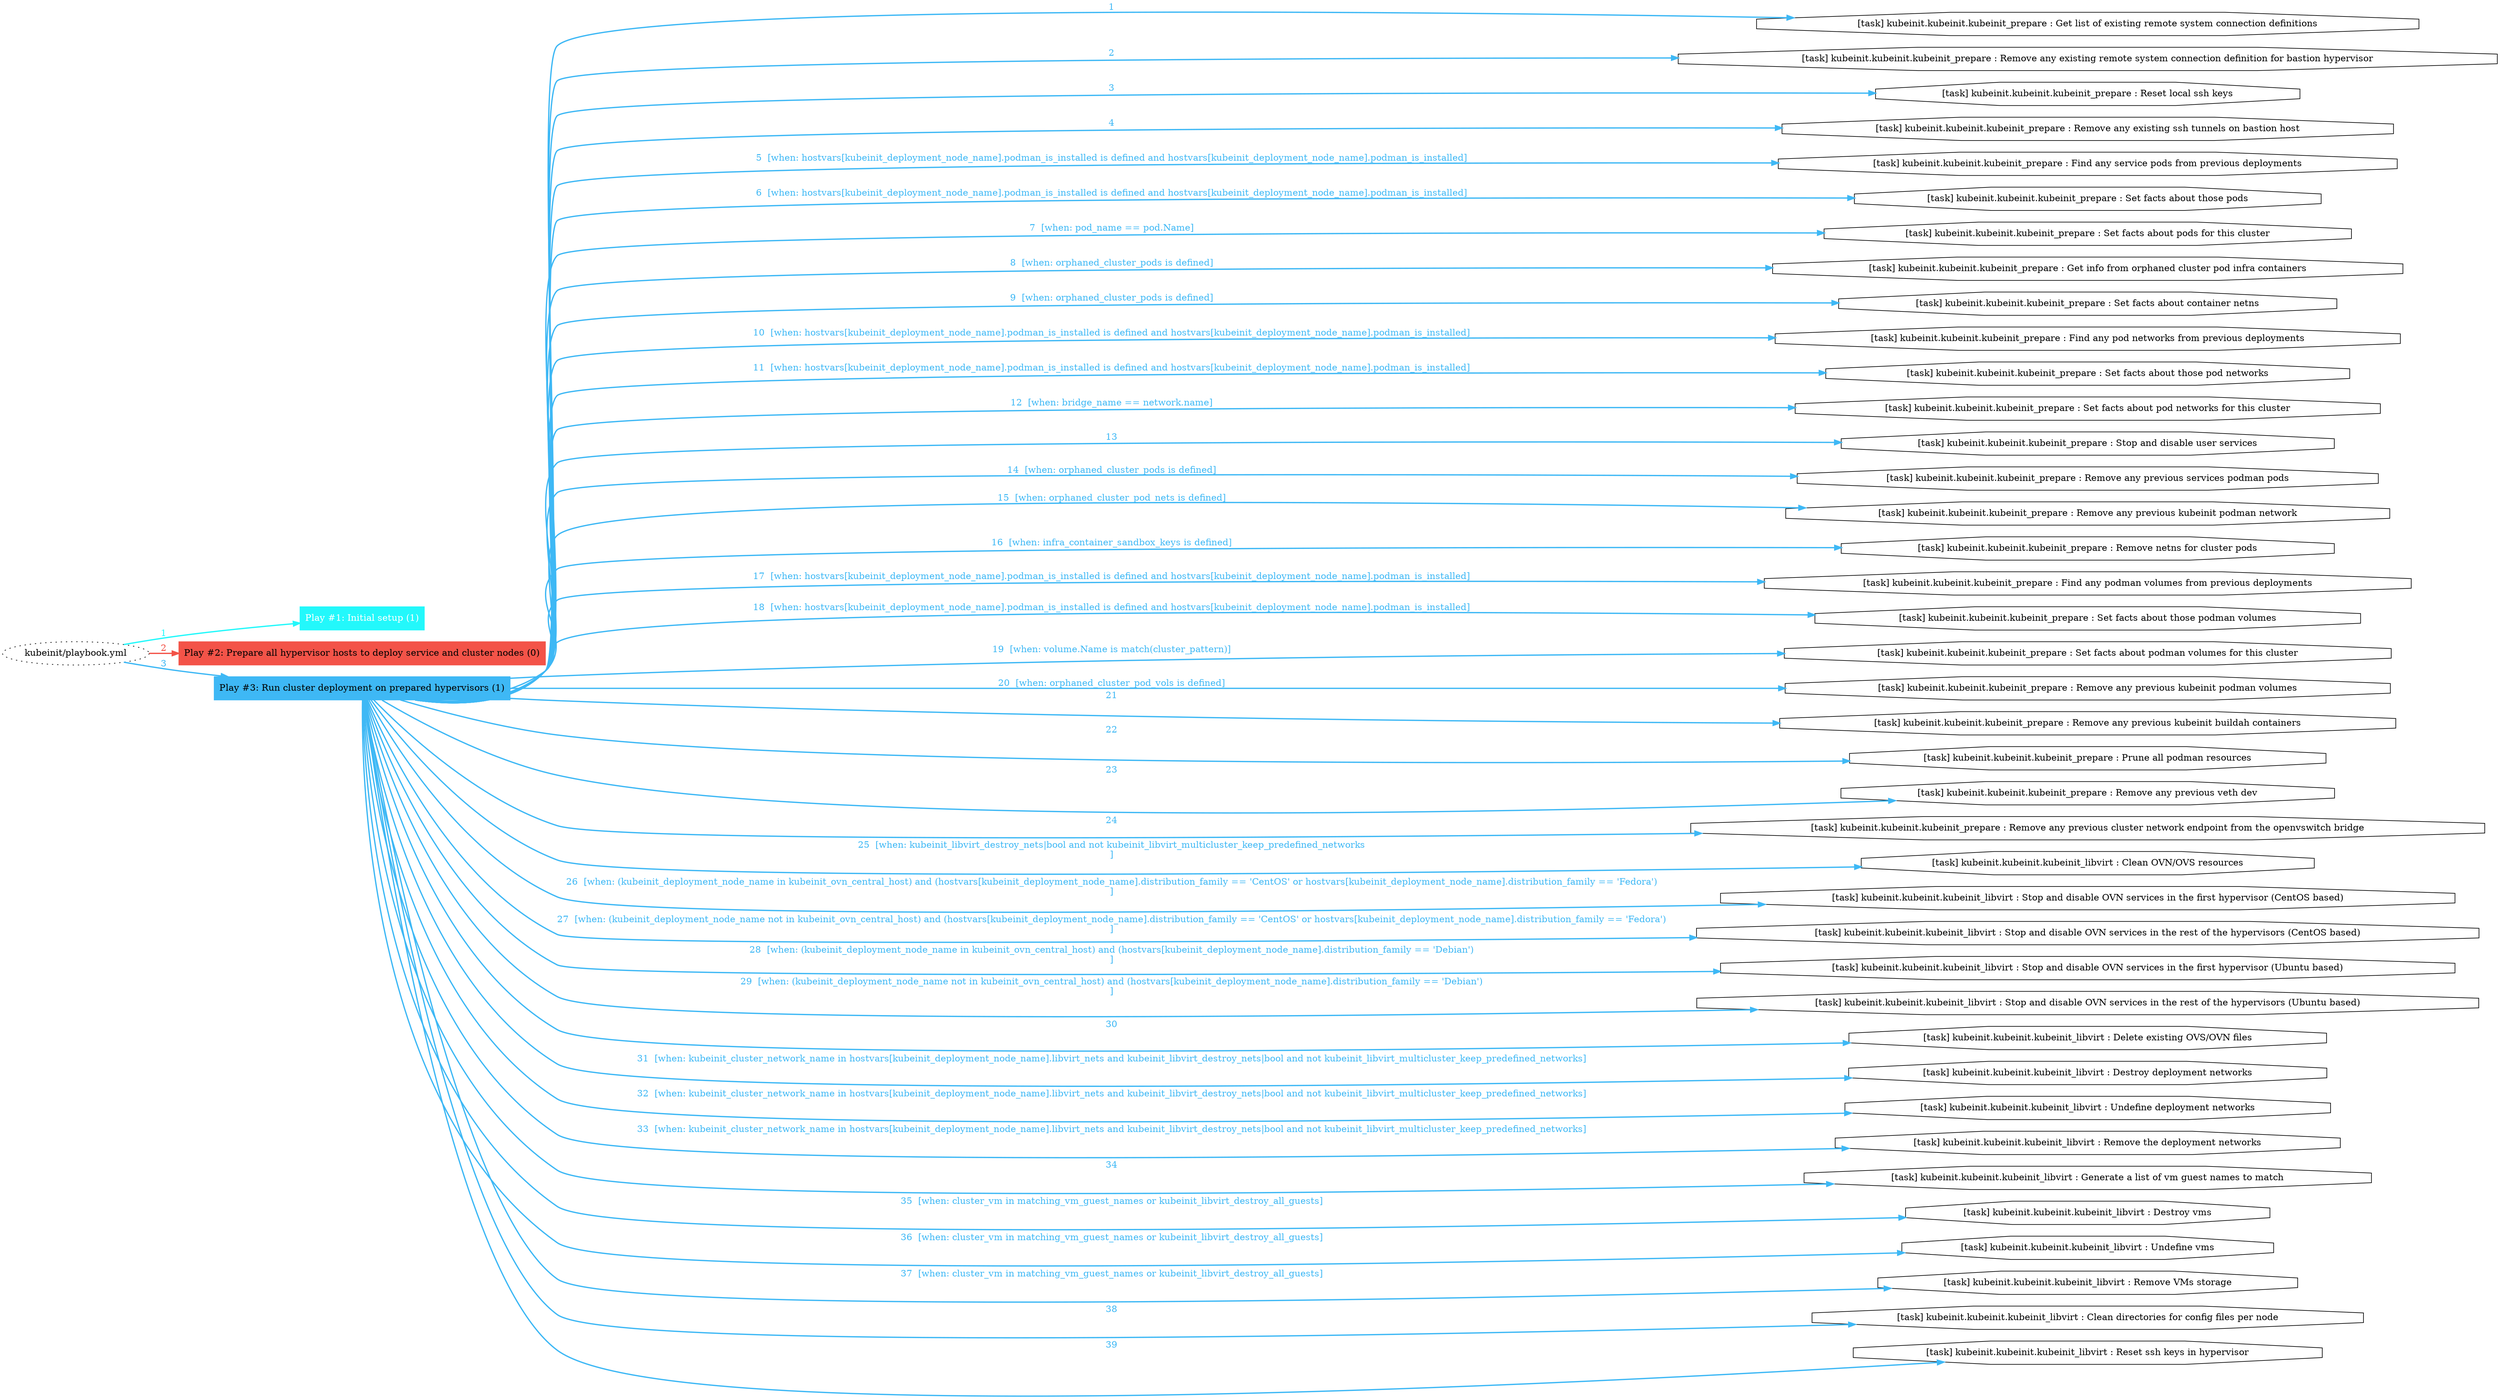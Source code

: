 digraph "kubeinit/playbook.yml "{
	graph [concentrate=true ordering=in rankdir=LR ratio=fill]
	edge [esep=5 sep=10]
	"kubeinit/playbook.yml" [id=root_node style=dotted]
	subgraph "Play #1: Initial setup (1) "{
		"Play #1: Initial setup (1)" [color="#23f8fb" fontcolor="#ffffff" id="play_fc1c3dce-6278-400c-957f-25acfd0d2c85" shape=box style=filled tooltip=localhost]
		"kubeinit/playbook.yml" -> "Play #1: Initial setup (1)" [label=1 color="#23f8fb" fontcolor="#23f8fb" id="edge_31644420-639a-47e3-bbea-9042d3e0bbd7" style=bold]
	}
	subgraph "Play #2: Prepare all hypervisor hosts to deploy service and cluster nodes (0) "{
		"Play #2: Prepare all hypervisor hosts to deploy service and cluster nodes (0)" [color="#f35348" fontcolor="#000000" id="play_efe7c68f-9008-4157-96a8-ac6d01031883" shape=box style=filled tooltip=""]
		"kubeinit/playbook.yml" -> "Play #2: Prepare all hypervisor hosts to deploy service and cluster nodes (0)" [label=2 color="#f35348" fontcolor="#f35348" id="edge_bcb0a114-2d12-4f5f-aefc-24aff3ac981c" style=bold]
	}
	subgraph "Play #3: Run cluster deployment on prepared hypervisors (1) "{
		"Play #3: Run cluster deployment on prepared hypervisors (1)" [color="#3eb8f5" fontcolor="#000000" id="play_90e85f07-b4a3-4d90-ae04-25339633d036" shape=box style=filled tooltip=localhost]
		"kubeinit/playbook.yml" -> "Play #3: Run cluster deployment on prepared hypervisors (1)" [label=3 color="#3eb8f5" fontcolor="#3eb8f5" id="edge_18b6a3e0-e3e1-4c8b-ba31-673018597b42" style=bold]
		"task_4964eab8-c246-40ec-9e94-c17348576eba" [label="[task] kubeinit.kubeinit.kubeinit_prepare : Get list of existing remote system connection definitions" id="task_4964eab8-c246-40ec-9e94-c17348576eba" shape=octagon tooltip="[task] kubeinit.kubeinit.kubeinit_prepare : Get list of existing remote system connection definitions"]
		"Play #3: Run cluster deployment on prepared hypervisors (1)" -> "task_4964eab8-c246-40ec-9e94-c17348576eba" [label=1 color="#3eb8f5" fontcolor="#3eb8f5" id="edge_c22e743b-f85e-4411-9648-3c1228245c09" style=bold]
		"task_682710ad-8ad2-432d-9ab4-0790bd1883c6" [label="[task] kubeinit.kubeinit.kubeinit_prepare : Remove any existing remote system connection definition for bastion hypervisor" id="task_682710ad-8ad2-432d-9ab4-0790bd1883c6" shape=octagon tooltip="[task] kubeinit.kubeinit.kubeinit_prepare : Remove any existing remote system connection definition for bastion hypervisor"]
		"Play #3: Run cluster deployment on prepared hypervisors (1)" -> "task_682710ad-8ad2-432d-9ab4-0790bd1883c6" [label=2 color="#3eb8f5" fontcolor="#3eb8f5" id="edge_aca5ad40-477f-4973-87e5-27b2fb2a76ef" style=bold]
		"task_a8499ff1-a1e6-4174-a82f-a901ff915a69" [label="[task] kubeinit.kubeinit.kubeinit_prepare : Reset local ssh keys" id="task_a8499ff1-a1e6-4174-a82f-a901ff915a69" shape=octagon tooltip="[task] kubeinit.kubeinit.kubeinit_prepare : Reset local ssh keys"]
		"Play #3: Run cluster deployment on prepared hypervisors (1)" -> "task_a8499ff1-a1e6-4174-a82f-a901ff915a69" [label=3 color="#3eb8f5" fontcolor="#3eb8f5" id="edge_a93e6e09-a1b0-4f73-8aa6-09a84a1473d6" style=bold]
		"task_35b80f1c-1ba3-4019-ae84-92c0121bedb5" [label="[task] kubeinit.kubeinit.kubeinit_prepare : Remove any existing ssh tunnels on bastion host" id="task_35b80f1c-1ba3-4019-ae84-92c0121bedb5" shape=octagon tooltip="[task] kubeinit.kubeinit.kubeinit_prepare : Remove any existing ssh tunnels on bastion host"]
		"Play #3: Run cluster deployment on prepared hypervisors (1)" -> "task_35b80f1c-1ba3-4019-ae84-92c0121bedb5" [label=4 color="#3eb8f5" fontcolor="#3eb8f5" id="edge_855c0323-74f0-4dfc-b0a2-eef8c9f23155" style=bold]
		"task_552363e2-81ee-4530-a15a-5944c0e784f3" [label="[task] kubeinit.kubeinit.kubeinit_prepare : Find any service pods from previous deployments" id="task_552363e2-81ee-4530-a15a-5944c0e784f3" shape=octagon tooltip="[task] kubeinit.kubeinit.kubeinit_prepare : Find any service pods from previous deployments"]
		"Play #3: Run cluster deployment on prepared hypervisors (1)" -> "task_552363e2-81ee-4530-a15a-5944c0e784f3" [label="5  [when: hostvars[kubeinit_deployment_node_name].podman_is_installed is defined and hostvars[kubeinit_deployment_node_name].podman_is_installed]" color="#3eb8f5" fontcolor="#3eb8f5" id="edge_ae707766-f80a-4577-9645-d5b9c3ec1c38" style=bold]
		"task_09c2552c-ff94-4e6c-aedb-7d56a65ed0ad" [label="[task] kubeinit.kubeinit.kubeinit_prepare : Set facts about those pods" id="task_09c2552c-ff94-4e6c-aedb-7d56a65ed0ad" shape=octagon tooltip="[task] kubeinit.kubeinit.kubeinit_prepare : Set facts about those pods"]
		"Play #3: Run cluster deployment on prepared hypervisors (1)" -> "task_09c2552c-ff94-4e6c-aedb-7d56a65ed0ad" [label="6  [when: hostvars[kubeinit_deployment_node_name].podman_is_installed is defined and hostvars[kubeinit_deployment_node_name].podman_is_installed]" color="#3eb8f5" fontcolor="#3eb8f5" id="edge_9237872b-8589-4dd8-a229-0607bcec31bd" style=bold]
		"task_4b2def5d-9e79-4ce9-aaad-26bf0105083a" [label="[task] kubeinit.kubeinit.kubeinit_prepare : Set facts about pods for this cluster" id="task_4b2def5d-9e79-4ce9-aaad-26bf0105083a" shape=octagon tooltip="[task] kubeinit.kubeinit.kubeinit_prepare : Set facts about pods for this cluster"]
		"Play #3: Run cluster deployment on prepared hypervisors (1)" -> "task_4b2def5d-9e79-4ce9-aaad-26bf0105083a" [label="7  [when: pod_name == pod.Name]" color="#3eb8f5" fontcolor="#3eb8f5" id="edge_1d2a335f-24a4-4170-801d-dfd1126c7d18" style=bold]
		"task_af0cf351-af5a-4e29-826b-92f8d65f6db3" [label="[task] kubeinit.kubeinit.kubeinit_prepare : Get info from orphaned cluster pod infra containers" id="task_af0cf351-af5a-4e29-826b-92f8d65f6db3" shape=octagon tooltip="[task] kubeinit.kubeinit.kubeinit_prepare : Get info from orphaned cluster pod infra containers"]
		"Play #3: Run cluster deployment on prepared hypervisors (1)" -> "task_af0cf351-af5a-4e29-826b-92f8d65f6db3" [label="8  [when: orphaned_cluster_pods is defined]" color="#3eb8f5" fontcolor="#3eb8f5" id="edge_e1640234-6dc4-42c4-a20e-0b371d198a3a" style=bold]
		"task_7ba7d9e6-a0a4-43a4-97f5-22c4e4ccd5cd" [label="[task] kubeinit.kubeinit.kubeinit_prepare : Set facts about container netns" id="task_7ba7d9e6-a0a4-43a4-97f5-22c4e4ccd5cd" shape=octagon tooltip="[task] kubeinit.kubeinit.kubeinit_prepare : Set facts about container netns"]
		"Play #3: Run cluster deployment on prepared hypervisors (1)" -> "task_7ba7d9e6-a0a4-43a4-97f5-22c4e4ccd5cd" [label="9  [when: orphaned_cluster_pods is defined]" color="#3eb8f5" fontcolor="#3eb8f5" id="edge_da3372db-83a7-43a5-b010-2e95ccf20835" style=bold]
		"task_6c2d65aa-acf0-49c0-b4a0-3cd2721de3e6" [label="[task] kubeinit.kubeinit.kubeinit_prepare : Find any pod networks from previous deployments" id="task_6c2d65aa-acf0-49c0-b4a0-3cd2721de3e6" shape=octagon tooltip="[task] kubeinit.kubeinit.kubeinit_prepare : Find any pod networks from previous deployments"]
		"Play #3: Run cluster deployment on prepared hypervisors (1)" -> "task_6c2d65aa-acf0-49c0-b4a0-3cd2721de3e6" [label="10  [when: hostvars[kubeinit_deployment_node_name].podman_is_installed is defined and hostvars[kubeinit_deployment_node_name].podman_is_installed]" color="#3eb8f5" fontcolor="#3eb8f5" id="edge_80cb487e-81a1-414a-8b21-782569457f0e" style=bold]
		"task_dda43e76-656b-4fb6-b7da-a35fd4ea6ba0" [label="[task] kubeinit.kubeinit.kubeinit_prepare : Set facts about those pod networks" id="task_dda43e76-656b-4fb6-b7da-a35fd4ea6ba0" shape=octagon tooltip="[task] kubeinit.kubeinit.kubeinit_prepare : Set facts about those pod networks"]
		"Play #3: Run cluster deployment on prepared hypervisors (1)" -> "task_dda43e76-656b-4fb6-b7da-a35fd4ea6ba0" [label="11  [when: hostvars[kubeinit_deployment_node_name].podman_is_installed is defined and hostvars[kubeinit_deployment_node_name].podman_is_installed]" color="#3eb8f5" fontcolor="#3eb8f5" id="edge_e56af706-4342-4d78-a5dc-0333c5b36ed6" style=bold]
		"task_b6b1c291-d505-47fb-b090-2796b5860cef" [label="[task] kubeinit.kubeinit.kubeinit_prepare : Set facts about pod networks for this cluster" id="task_b6b1c291-d505-47fb-b090-2796b5860cef" shape=octagon tooltip="[task] kubeinit.kubeinit.kubeinit_prepare : Set facts about pod networks for this cluster"]
		"Play #3: Run cluster deployment on prepared hypervisors (1)" -> "task_b6b1c291-d505-47fb-b090-2796b5860cef" [label="12  [when: bridge_name == network.name]" color="#3eb8f5" fontcolor="#3eb8f5" id="edge_825dac3c-b886-479f-ba1e-9736b016bfe4" style=bold]
		"task_007e16c8-7d9b-45dd-8e10-00d755cf4f4b" [label="[task] kubeinit.kubeinit.kubeinit_prepare : Stop and disable user services" id="task_007e16c8-7d9b-45dd-8e10-00d755cf4f4b" shape=octagon tooltip="[task] kubeinit.kubeinit.kubeinit_prepare : Stop and disable user services"]
		"Play #3: Run cluster deployment on prepared hypervisors (1)" -> "task_007e16c8-7d9b-45dd-8e10-00d755cf4f4b" [label=13 color="#3eb8f5" fontcolor="#3eb8f5" id="edge_cc7d27df-ec15-4183-9ed3-a572954dbbec" style=bold]
		"task_5735f4e9-12e1-4a97-a142-87f57502f720" [label="[task] kubeinit.kubeinit.kubeinit_prepare : Remove any previous services podman pods" id="task_5735f4e9-12e1-4a97-a142-87f57502f720" shape=octagon tooltip="[task] kubeinit.kubeinit.kubeinit_prepare : Remove any previous services podman pods"]
		"Play #3: Run cluster deployment on prepared hypervisors (1)" -> "task_5735f4e9-12e1-4a97-a142-87f57502f720" [label="14  [when: orphaned_cluster_pods is defined]" color="#3eb8f5" fontcolor="#3eb8f5" id="edge_2927974d-dfcc-4937-a127-f0c754765eef" style=bold]
		"task_3eb16eec-f763-4e3f-812f-c8da35ab89f3" [label="[task] kubeinit.kubeinit.kubeinit_prepare : Remove any previous kubeinit podman network" id="task_3eb16eec-f763-4e3f-812f-c8da35ab89f3" shape=octagon tooltip="[task] kubeinit.kubeinit.kubeinit_prepare : Remove any previous kubeinit podman network"]
		"Play #3: Run cluster deployment on prepared hypervisors (1)" -> "task_3eb16eec-f763-4e3f-812f-c8da35ab89f3" [label="15  [when: orphaned_cluster_pod_nets is defined]" color="#3eb8f5" fontcolor="#3eb8f5" id="edge_b7b9e098-78c5-4e71-929f-d44b2233eb28" style=bold]
		"task_60d14919-e021-4845-ba33-641ca970c8de" [label="[task] kubeinit.kubeinit.kubeinit_prepare : Remove netns for cluster pods" id="task_60d14919-e021-4845-ba33-641ca970c8de" shape=octagon tooltip="[task] kubeinit.kubeinit.kubeinit_prepare : Remove netns for cluster pods"]
		"Play #3: Run cluster deployment on prepared hypervisors (1)" -> "task_60d14919-e021-4845-ba33-641ca970c8de" [label="16  [when: infra_container_sandbox_keys is defined]" color="#3eb8f5" fontcolor="#3eb8f5" id="edge_b7459a4c-0a4d-426f-8469-11f5974b5cf0" style=bold]
		"task_6ebb5a39-d04b-4b93-8ec5-68d45f23dd5b" [label="[task] kubeinit.kubeinit.kubeinit_prepare : Find any podman volumes from previous deployments" id="task_6ebb5a39-d04b-4b93-8ec5-68d45f23dd5b" shape=octagon tooltip="[task] kubeinit.kubeinit.kubeinit_prepare : Find any podman volumes from previous deployments"]
		"Play #3: Run cluster deployment on prepared hypervisors (1)" -> "task_6ebb5a39-d04b-4b93-8ec5-68d45f23dd5b" [label="17  [when: hostvars[kubeinit_deployment_node_name].podman_is_installed is defined and hostvars[kubeinit_deployment_node_name].podman_is_installed]" color="#3eb8f5" fontcolor="#3eb8f5" id="edge_37afd959-e444-413b-bcbd-2aedd44cca52" style=bold]
		"task_e9839d93-1866-4471-980b-2a5145526850" [label="[task] kubeinit.kubeinit.kubeinit_prepare : Set facts about those podman volumes" id="task_e9839d93-1866-4471-980b-2a5145526850" shape=octagon tooltip="[task] kubeinit.kubeinit.kubeinit_prepare : Set facts about those podman volumes"]
		"Play #3: Run cluster deployment on prepared hypervisors (1)" -> "task_e9839d93-1866-4471-980b-2a5145526850" [label="18  [when: hostvars[kubeinit_deployment_node_name].podman_is_installed is defined and hostvars[kubeinit_deployment_node_name].podman_is_installed]" color="#3eb8f5" fontcolor="#3eb8f5" id="edge_8d718da8-9e18-45c5-a4ac-3640f2ed35de" style=bold]
		"task_d61c5b6a-27ab-4f89-b34c-cb0cb05a3126" [label="[task] kubeinit.kubeinit.kubeinit_prepare : Set facts about podman volumes for this cluster" id="task_d61c5b6a-27ab-4f89-b34c-cb0cb05a3126" shape=octagon tooltip="[task] kubeinit.kubeinit.kubeinit_prepare : Set facts about podman volumes for this cluster"]
		"Play #3: Run cluster deployment on prepared hypervisors (1)" -> "task_d61c5b6a-27ab-4f89-b34c-cb0cb05a3126" [label="19  [when: volume.Name is match(cluster_pattern)]" color="#3eb8f5" fontcolor="#3eb8f5" id="edge_e5a76a06-557d-42f9-8b63-ab052f87a156" style=bold]
		"task_c944d386-b447-4933-833d-eaab6660d16d" [label="[task] kubeinit.kubeinit.kubeinit_prepare : Remove any previous kubeinit podman volumes" id="task_c944d386-b447-4933-833d-eaab6660d16d" shape=octagon tooltip="[task] kubeinit.kubeinit.kubeinit_prepare : Remove any previous kubeinit podman volumes"]
		"Play #3: Run cluster deployment on prepared hypervisors (1)" -> "task_c944d386-b447-4933-833d-eaab6660d16d" [label="20  [when: orphaned_cluster_pod_vols is defined]" color="#3eb8f5" fontcolor="#3eb8f5" id="edge_b726e2c8-efd4-48e4-8187-a96b7e7bbc0f" style=bold]
		"task_bab9db8d-9081-40f9-bf71-b8b9a23336e5" [label="[task] kubeinit.kubeinit.kubeinit_prepare : Remove any previous kubeinit buildah containers" id="task_bab9db8d-9081-40f9-bf71-b8b9a23336e5" shape=octagon tooltip="[task] kubeinit.kubeinit.kubeinit_prepare : Remove any previous kubeinit buildah containers"]
		"Play #3: Run cluster deployment on prepared hypervisors (1)" -> "task_bab9db8d-9081-40f9-bf71-b8b9a23336e5" [label=21 color="#3eb8f5" fontcolor="#3eb8f5" id="edge_3a58fcce-f5b3-4dc1-ab00-210d61ff916a" style=bold]
		"task_e337bbd2-4c90-449e-be72-4e38e11e1f0b" [label="[task] kubeinit.kubeinit.kubeinit_prepare : Prune all podman resources" id="task_e337bbd2-4c90-449e-be72-4e38e11e1f0b" shape=octagon tooltip="[task] kubeinit.kubeinit.kubeinit_prepare : Prune all podman resources"]
		"Play #3: Run cluster deployment on prepared hypervisors (1)" -> "task_e337bbd2-4c90-449e-be72-4e38e11e1f0b" [label=22 color="#3eb8f5" fontcolor="#3eb8f5" id="edge_567140ca-19f4-40ba-a461-f213feee4fa9" style=bold]
		"task_199e5b7a-f423-4702-a4d6-f627e3e31a2a" [label="[task] kubeinit.kubeinit.kubeinit_prepare : Remove any previous veth dev" id="task_199e5b7a-f423-4702-a4d6-f627e3e31a2a" shape=octagon tooltip="[task] kubeinit.kubeinit.kubeinit_prepare : Remove any previous veth dev"]
		"Play #3: Run cluster deployment on prepared hypervisors (1)" -> "task_199e5b7a-f423-4702-a4d6-f627e3e31a2a" [label=23 color="#3eb8f5" fontcolor="#3eb8f5" id="edge_857d7978-0289-4cf0-bad8-ac935b098718" style=bold]
		"task_c0099375-fafb-4366-930a-1f4c774c575c" [label="[task] kubeinit.kubeinit.kubeinit_prepare : Remove any previous cluster network endpoint from the openvswitch bridge" id="task_c0099375-fafb-4366-930a-1f4c774c575c" shape=octagon tooltip="[task] kubeinit.kubeinit.kubeinit_prepare : Remove any previous cluster network endpoint from the openvswitch bridge"]
		"Play #3: Run cluster deployment on prepared hypervisors (1)" -> "task_c0099375-fafb-4366-930a-1f4c774c575c" [label=24 color="#3eb8f5" fontcolor="#3eb8f5" id="edge_90e3b91c-e40d-4584-b0d2-b410fe045d85" style=bold]
		"task_22dcc00b-37f7-4d3e-ae91-457b163bd548" [label="[task] kubeinit.kubeinit.kubeinit_libvirt : Clean OVN/OVS resources" id="task_22dcc00b-37f7-4d3e-ae91-457b163bd548" shape=octagon tooltip="[task] kubeinit.kubeinit.kubeinit_libvirt : Clean OVN/OVS resources"]
		"Play #3: Run cluster deployment on prepared hypervisors (1)" -> "task_22dcc00b-37f7-4d3e-ae91-457b163bd548" [label="25  [when: kubeinit_libvirt_destroy_nets|bool and not kubeinit_libvirt_multicluster_keep_predefined_networks
]" color="#3eb8f5" fontcolor="#3eb8f5" id="edge_894abbbd-77f2-4014-b71c-b4be27094723" style=bold]
		"task_1a7e82ee-6aac-4d74-9887-4c7b67b5b23e" [label="[task] kubeinit.kubeinit.kubeinit_libvirt : Stop and disable OVN services in the first hypervisor (CentOS based)" id="task_1a7e82ee-6aac-4d74-9887-4c7b67b5b23e" shape=octagon tooltip="[task] kubeinit.kubeinit.kubeinit_libvirt : Stop and disable OVN services in the first hypervisor (CentOS based)"]
		"Play #3: Run cluster deployment on prepared hypervisors (1)" -> "task_1a7e82ee-6aac-4d74-9887-4c7b67b5b23e" [label="26  [when: (kubeinit_deployment_node_name in kubeinit_ovn_central_host) and (hostvars[kubeinit_deployment_node_name].distribution_family == 'CentOS' or hostvars[kubeinit_deployment_node_name].distribution_family == 'Fedora')
]" color="#3eb8f5" fontcolor="#3eb8f5" id="edge_e76129b7-7831-420e-98c1-11575492b938" style=bold]
		"task_302f5995-ea06-4bb1-be72-4ab839a394c9" [label="[task] kubeinit.kubeinit.kubeinit_libvirt : Stop and disable OVN services in the rest of the hypervisors (CentOS based)" id="task_302f5995-ea06-4bb1-be72-4ab839a394c9" shape=octagon tooltip="[task] kubeinit.kubeinit.kubeinit_libvirt : Stop and disable OVN services in the rest of the hypervisors (CentOS based)"]
		"Play #3: Run cluster deployment on prepared hypervisors (1)" -> "task_302f5995-ea06-4bb1-be72-4ab839a394c9" [label="27  [when: (kubeinit_deployment_node_name not in kubeinit_ovn_central_host) and (hostvars[kubeinit_deployment_node_name].distribution_family == 'CentOS' or hostvars[kubeinit_deployment_node_name].distribution_family == 'Fedora')
]" color="#3eb8f5" fontcolor="#3eb8f5" id="edge_904826cb-4036-4e50-8a09-82e9cfb5ff19" style=bold]
		"task_bb67f57a-c004-43e4-9d01-d66650292ddd" [label="[task] kubeinit.kubeinit.kubeinit_libvirt : Stop and disable OVN services in the first hypervisor (Ubuntu based)" id="task_bb67f57a-c004-43e4-9d01-d66650292ddd" shape=octagon tooltip="[task] kubeinit.kubeinit.kubeinit_libvirt : Stop and disable OVN services in the first hypervisor (Ubuntu based)"]
		"Play #3: Run cluster deployment on prepared hypervisors (1)" -> "task_bb67f57a-c004-43e4-9d01-d66650292ddd" [label="28  [when: (kubeinit_deployment_node_name in kubeinit_ovn_central_host) and (hostvars[kubeinit_deployment_node_name].distribution_family == 'Debian')
]" color="#3eb8f5" fontcolor="#3eb8f5" id="edge_18b495ea-0e5c-4c46-8cc2-2f23f4b855fb" style=bold]
		"task_5713251c-83d8-4acb-be5d-08a7a0af65d5" [label="[task] kubeinit.kubeinit.kubeinit_libvirt : Stop and disable OVN services in the rest of the hypervisors (Ubuntu based)" id="task_5713251c-83d8-4acb-be5d-08a7a0af65d5" shape=octagon tooltip="[task] kubeinit.kubeinit.kubeinit_libvirt : Stop and disable OVN services in the rest of the hypervisors (Ubuntu based)"]
		"Play #3: Run cluster deployment on prepared hypervisors (1)" -> "task_5713251c-83d8-4acb-be5d-08a7a0af65d5" [label="29  [when: (kubeinit_deployment_node_name not in kubeinit_ovn_central_host) and (hostvars[kubeinit_deployment_node_name].distribution_family == 'Debian')
]" color="#3eb8f5" fontcolor="#3eb8f5" id="edge_98d1be6f-cb94-424d-9dc1-46f220c3f93f" style=bold]
		"task_d66c65d2-86ca-4505-8c9a-414d32e2838d" [label="[task] kubeinit.kubeinit.kubeinit_libvirt : Delete existing OVS/OVN files" id="task_d66c65d2-86ca-4505-8c9a-414d32e2838d" shape=octagon tooltip="[task] kubeinit.kubeinit.kubeinit_libvirt : Delete existing OVS/OVN files"]
		"Play #3: Run cluster deployment on prepared hypervisors (1)" -> "task_d66c65d2-86ca-4505-8c9a-414d32e2838d" [label=30 color="#3eb8f5" fontcolor="#3eb8f5" id="edge_855476fe-7089-4947-898a-66640f86778a" style=bold]
		"task_05fbc490-89c9-4963-9a45-24368c1921c5" [label="[task] kubeinit.kubeinit.kubeinit_libvirt : Destroy deployment networks" id="task_05fbc490-89c9-4963-9a45-24368c1921c5" shape=octagon tooltip="[task] kubeinit.kubeinit.kubeinit_libvirt : Destroy deployment networks"]
		"Play #3: Run cluster deployment on prepared hypervisors (1)" -> "task_05fbc490-89c9-4963-9a45-24368c1921c5" [label="31  [when: kubeinit_cluster_network_name in hostvars[kubeinit_deployment_node_name].libvirt_nets and kubeinit_libvirt_destroy_nets|bool and not kubeinit_libvirt_multicluster_keep_predefined_networks]" color="#3eb8f5" fontcolor="#3eb8f5" id="edge_055caf4d-24aa-4b86-ac0f-b272c40d8df9" style=bold]
		"task_926bc948-cbd2-4b04-944c-bfe84dcb33a9" [label="[task] kubeinit.kubeinit.kubeinit_libvirt : Undefine deployment networks" id="task_926bc948-cbd2-4b04-944c-bfe84dcb33a9" shape=octagon tooltip="[task] kubeinit.kubeinit.kubeinit_libvirt : Undefine deployment networks"]
		"Play #3: Run cluster deployment on prepared hypervisors (1)" -> "task_926bc948-cbd2-4b04-944c-bfe84dcb33a9" [label="32  [when: kubeinit_cluster_network_name in hostvars[kubeinit_deployment_node_name].libvirt_nets and kubeinit_libvirt_destroy_nets|bool and not kubeinit_libvirt_multicluster_keep_predefined_networks]" color="#3eb8f5" fontcolor="#3eb8f5" id="edge_f69cea40-cec6-4da5-b427-22922909c364" style=bold]
		"task_4115cba4-5481-40f9-af09-732084a857af" [label="[task] kubeinit.kubeinit.kubeinit_libvirt : Remove the deployment networks" id="task_4115cba4-5481-40f9-af09-732084a857af" shape=octagon tooltip="[task] kubeinit.kubeinit.kubeinit_libvirt : Remove the deployment networks"]
		"Play #3: Run cluster deployment on prepared hypervisors (1)" -> "task_4115cba4-5481-40f9-af09-732084a857af" [label="33  [when: kubeinit_cluster_network_name in hostvars[kubeinit_deployment_node_name].libvirt_nets and kubeinit_libvirt_destroy_nets|bool and not kubeinit_libvirt_multicluster_keep_predefined_networks]" color="#3eb8f5" fontcolor="#3eb8f5" id="edge_ea4f7f50-dc3b-4ef9-b25d-629da1f07ed7" style=bold]
		"task_ac8d7cb8-b44d-4000-b76f-b875cbc12ad9" [label="[task] kubeinit.kubeinit.kubeinit_libvirt : Generate a list of vm guest names to match" id="task_ac8d7cb8-b44d-4000-b76f-b875cbc12ad9" shape=octagon tooltip="[task] kubeinit.kubeinit.kubeinit_libvirt : Generate a list of vm guest names to match"]
		"Play #3: Run cluster deployment on prepared hypervisors (1)" -> "task_ac8d7cb8-b44d-4000-b76f-b875cbc12ad9" [label=34 color="#3eb8f5" fontcolor="#3eb8f5" id="edge_871a8756-3499-4328-818a-8b2b8282117d" style=bold]
		"task_01242c37-8a1d-422b-8bcd-1289937d1f59" [label="[task] kubeinit.kubeinit.kubeinit_libvirt : Destroy vms" id="task_01242c37-8a1d-422b-8bcd-1289937d1f59" shape=octagon tooltip="[task] kubeinit.kubeinit.kubeinit_libvirt : Destroy vms"]
		"Play #3: Run cluster deployment on prepared hypervisors (1)" -> "task_01242c37-8a1d-422b-8bcd-1289937d1f59" [label="35  [when: cluster_vm in matching_vm_guest_names or kubeinit_libvirt_destroy_all_guests]" color="#3eb8f5" fontcolor="#3eb8f5" id="edge_84c666cf-b7f3-4f15-9b31-34bad917fe1b" style=bold]
		"task_335e0501-1f31-4ce1-956e-1c0dffe3e513" [label="[task] kubeinit.kubeinit.kubeinit_libvirt : Undefine vms" id="task_335e0501-1f31-4ce1-956e-1c0dffe3e513" shape=octagon tooltip="[task] kubeinit.kubeinit.kubeinit_libvirt : Undefine vms"]
		"Play #3: Run cluster deployment on prepared hypervisors (1)" -> "task_335e0501-1f31-4ce1-956e-1c0dffe3e513" [label="36  [when: cluster_vm in matching_vm_guest_names or kubeinit_libvirt_destroy_all_guests]" color="#3eb8f5" fontcolor="#3eb8f5" id="edge_7f4a0e7a-0f66-47cd-8869-80c55f09bbeb" style=bold]
		"task_f822d1b8-0559-4812-af3f-fb7bf455b3b6" [label="[task] kubeinit.kubeinit.kubeinit_libvirt : Remove VMs storage" id="task_f822d1b8-0559-4812-af3f-fb7bf455b3b6" shape=octagon tooltip="[task] kubeinit.kubeinit.kubeinit_libvirt : Remove VMs storage"]
		"Play #3: Run cluster deployment on prepared hypervisors (1)" -> "task_f822d1b8-0559-4812-af3f-fb7bf455b3b6" [label="37  [when: cluster_vm in matching_vm_guest_names or kubeinit_libvirt_destroy_all_guests]" color="#3eb8f5" fontcolor="#3eb8f5" id="edge_b540949f-9640-48c9-b359-a65841020e41" style=bold]
		"task_0cf912e3-dcd3-417c-9f0f-0bd713096bbd" [label="[task] kubeinit.kubeinit.kubeinit_libvirt : Clean directories for config files per node" id="task_0cf912e3-dcd3-417c-9f0f-0bd713096bbd" shape=octagon tooltip="[task] kubeinit.kubeinit.kubeinit_libvirt : Clean directories for config files per node"]
		"Play #3: Run cluster deployment on prepared hypervisors (1)" -> "task_0cf912e3-dcd3-417c-9f0f-0bd713096bbd" [label=38 color="#3eb8f5" fontcolor="#3eb8f5" id="edge_d3a74ecc-aa1a-4870-b981-7ebc397c041a" style=bold]
		"task_5ba503c5-dcc0-4fe8-b389-60f3934aeaa9" [label="[task] kubeinit.kubeinit.kubeinit_libvirt : Reset ssh keys in hypervisor" id="task_5ba503c5-dcc0-4fe8-b389-60f3934aeaa9" shape=octagon tooltip="[task] kubeinit.kubeinit.kubeinit_libvirt : Reset ssh keys in hypervisor"]
		"Play #3: Run cluster deployment on prepared hypervisors (1)" -> "task_5ba503c5-dcc0-4fe8-b389-60f3934aeaa9" [label=39 color="#3eb8f5" fontcolor="#3eb8f5" id="edge_e9a83e56-7e03-4ed1-b6bf-b5a26ab17b9d" style=bold]
	}
}
